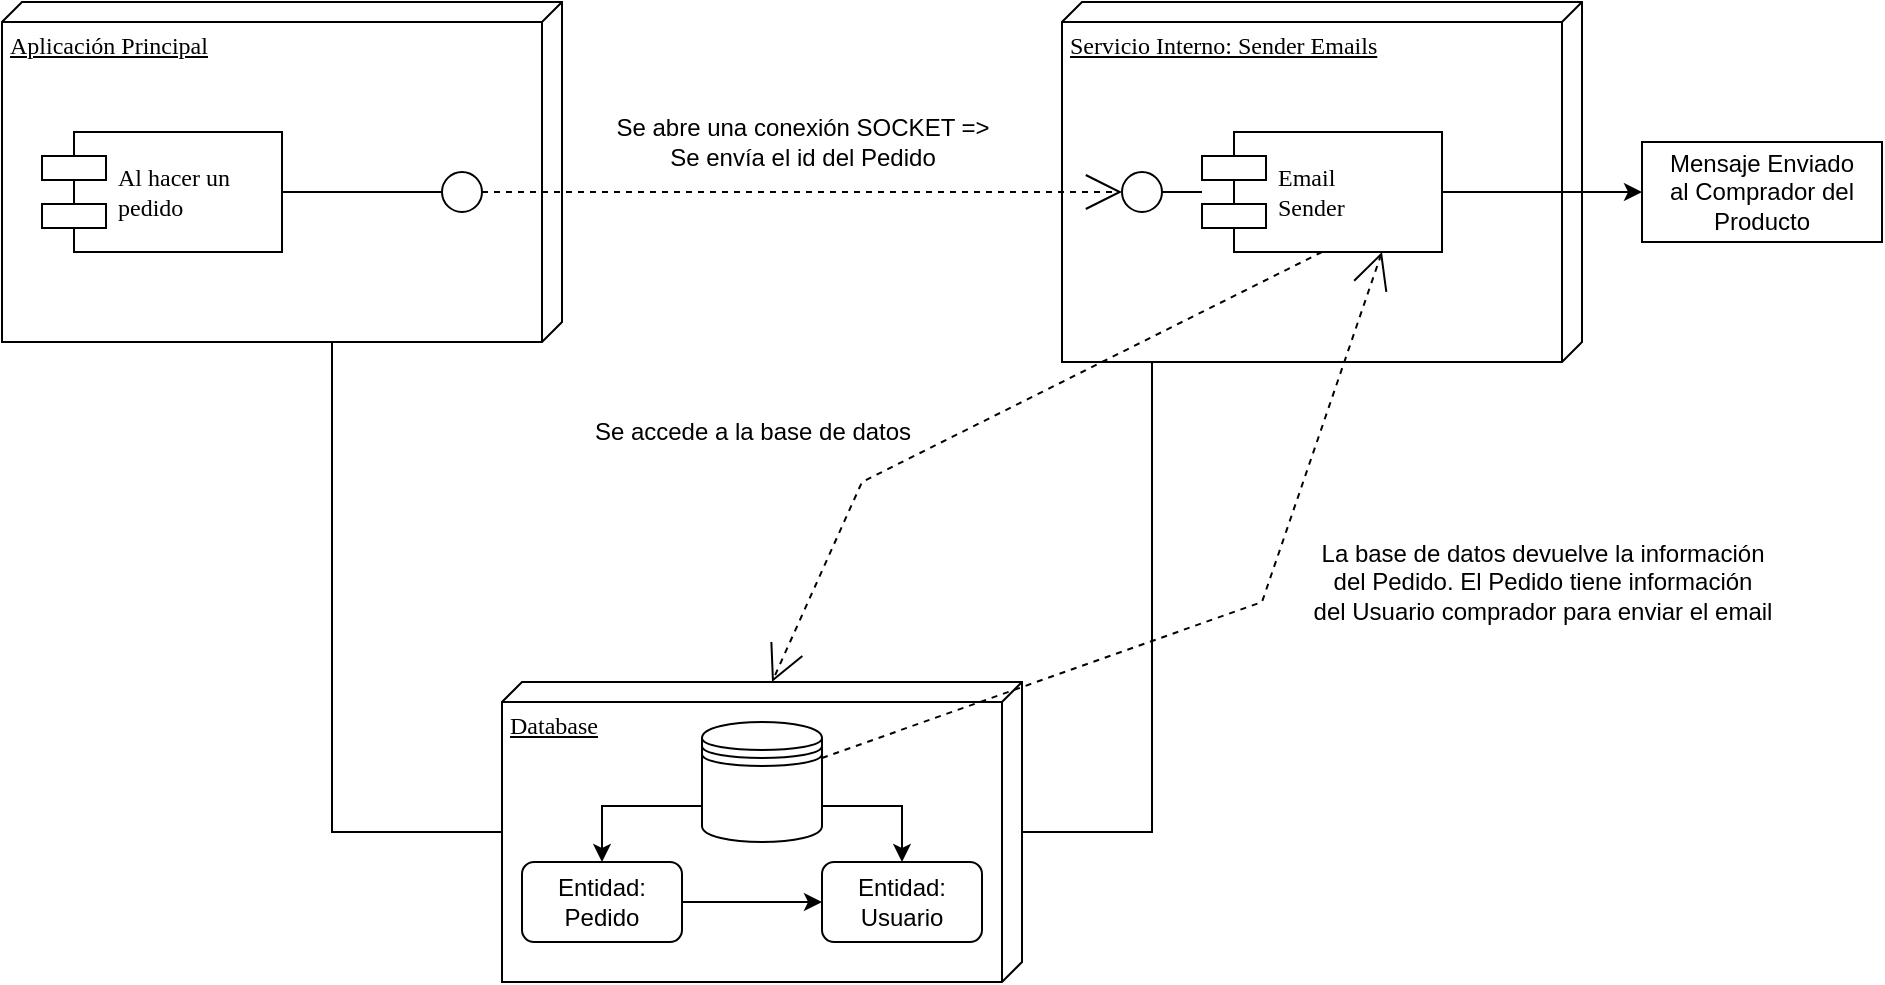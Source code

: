 <mxfile version="12.9.4" type="device"><diagram name="Page-1" id="5f0bae14-7c28-e335-631c-24af17079c00"><mxGraphModel dx="1426" dy="699" grid="1" gridSize="10" guides="1" tooltips="1" connect="1" arrows="1" fold="1" page="1" pageScale="1" pageWidth="1100" pageHeight="850" background="#ffffff" math="0" shadow="0"><root><mxCell id="0"/><mxCell id="1" parent="0"/><mxCell id="39150e848f15840c-1" value="Aplicación Principal" style="verticalAlign=top;align=left;spacingTop=8;spacingLeft=2;spacingRight=12;shape=cube;size=10;direction=south;fontStyle=4;html=1;rounded=0;shadow=0;comic=0;labelBackgroundColor=none;strokeWidth=1;fontFamily=Verdana;fontSize=12" parent="1" vertex="1"><mxGeometry x="120" y="70" width="280" height="170" as="geometry"/></mxCell><mxCell id="39150e848f15840c-2" value="Servicio Interno: Sender Emails" style="verticalAlign=top;align=left;spacingTop=8;spacingLeft=2;spacingRight=12;shape=cube;size=10;direction=south;fontStyle=4;html=1;rounded=0;shadow=0;comic=0;labelBackgroundColor=none;strokeWidth=1;fontFamily=Verdana;fontSize=12" parent="1" vertex="1"><mxGeometry x="650" y="70" width="260" height="180" as="geometry"/></mxCell><mxCell id="39150e848f15840c-3" value="Database" style="verticalAlign=top;align=left;spacingTop=8;spacingLeft=2;spacingRight=12;shape=cube;size=10;direction=south;fontStyle=4;html=1;rounded=0;shadow=0;comic=0;labelBackgroundColor=none;strokeWidth=1;fontFamily=Verdana;fontSize=12" parent="1" vertex="1"><mxGeometry x="370" y="410" width="260" height="150" as="geometry"/></mxCell><mxCell id="39150e848f15840c-5" value="Al hacer un &lt;br&gt;pedido" style="shape=component;align=left;spacingLeft=36;rounded=0;shadow=0;comic=0;labelBackgroundColor=none;strokeWidth=1;fontFamily=Verdana;fontSize=12;html=1;" parent="1" vertex="1"><mxGeometry x="140" y="135" width="120" height="60" as="geometry"/></mxCell><mxCell id="39150e848f15840c-6" value="" style="ellipse;whiteSpace=wrap;html=1;rounded=0;shadow=0;comic=0;labelBackgroundColor=none;strokeWidth=1;fontFamily=Verdana;fontSize=12;align=center;" parent="1" vertex="1"><mxGeometry x="340" y="155" width="20" height="20" as="geometry"/></mxCell><mxCell id="fkCOs209nruLC7qTIQw--10" style="edgeStyle=orthogonalEdgeStyle;rounded=0;orthogonalLoop=1;jettySize=auto;html=1;entryX=0;entryY=0.5;entryDx=0;entryDy=0;" edge="1" parent="1" source="39150e848f15840c-7" target="fkCOs209nruLC7qTIQw--8"><mxGeometry relative="1" as="geometry"/></mxCell><mxCell id="39150e848f15840c-7" value="Email &lt;br&gt;Sender" style="shape=component;align=left;spacingLeft=36;rounded=0;shadow=0;comic=0;labelBackgroundColor=none;strokeWidth=1;fontFamily=Verdana;fontSize=12;html=1;" parent="1" vertex="1"><mxGeometry x="720" y="135" width="120" height="60" as="geometry"/></mxCell><mxCell id="39150e848f15840c-9" value="" style="ellipse;whiteSpace=wrap;html=1;rounded=0;shadow=0;comic=0;labelBackgroundColor=none;strokeWidth=1;fontFamily=Verdana;fontSize=12;align=center;" parent="1" vertex="1"><mxGeometry x="680" y="155" width="20" height="20" as="geometry"/></mxCell><mxCell id="39150e848f15840c-11" style="edgeStyle=none;rounded=0;html=1;dashed=1;labelBackgroundColor=none;startArrow=none;startFill=0;startSize=8;endArrow=open;endFill=0;endSize=16;fontFamily=Verdana;fontSize=12;entryX=0;entryY=0.5;entryDx=0;entryDy=0;exitX=1;exitY=0.5;exitDx=0;exitDy=0;" parent="1" source="39150e848f15840c-6" target="39150e848f15840c-9" edge="1"><mxGeometry relative="1" as="geometry"><mxPoint x="170" y="300" as="sourcePoint"/><mxPoint x="490" y="165" as="targetPoint"/></mxGeometry></mxCell><mxCell id="39150e848f15840c-12" style="edgeStyle=none;rounded=0;html=1;dashed=1;labelBackgroundColor=none;startArrow=none;startFill=0;startSize=8;endArrow=open;endFill=0;endSize=16;fontFamily=Verdana;fontSize=12;exitX=0.5;exitY=1;exitDx=0;exitDy=0;entryX=0;entryY=0;entryDx=0;entryDy=125;entryPerimeter=0;" parent="1" source="39150e848f15840c-7" target="39150e848f15840c-3" edge="1"><mxGeometry relative="1" as="geometry"><mxPoint x="640" y="320" as="targetPoint"/><Array as="points"><mxPoint x="550" y="310"/></Array></mxGeometry></mxCell><mxCell id="39150e848f15840c-13" style="edgeStyle=elbowEdgeStyle;rounded=0;html=1;labelBackgroundColor=none;startArrow=none;startFill=0;startSize=8;endArrow=none;endFill=0;endSize=16;fontFamily=Verdana;fontSize=12;" parent="1" source="39150e848f15840c-9" target="39150e848f15840c-7" edge="1"><mxGeometry relative="1" as="geometry"/></mxCell><mxCell id="39150e848f15840c-14" style="edgeStyle=elbowEdgeStyle;rounded=0;html=1;labelBackgroundColor=none;startArrow=none;startFill=0;startSize=8;endArrow=none;endFill=0;endSize=16;fontFamily=Verdana;fontSize=12;" parent="1" source="39150e848f15840c-6" target="39150e848f15840c-5" edge="1"><mxGeometry relative="1" as="geometry"/></mxCell><mxCell id="39150e848f15840c-17" style="edgeStyle=orthogonalEdgeStyle;rounded=0;html=1;labelBackgroundColor=none;startArrow=none;startFill=0;startSize=8;endArrow=none;endFill=0;endSize=16;fontFamily=Verdana;fontSize=12;" parent="1" source="39150e848f15840c-3" target="39150e848f15840c-2" edge="1"><mxGeometry relative="1" as="geometry"><Array as="points"><mxPoint x="695" y="485"/></Array></mxGeometry></mxCell><mxCell id="39150e848f15840c-18" style="edgeStyle=orthogonalEdgeStyle;rounded=0;html=1;labelBackgroundColor=none;startArrow=none;startFill=0;startSize=8;endArrow=none;endFill=0;endSize=16;fontFamily=Verdana;fontSize=12;" parent="1" source="39150e848f15840c-3" target="39150e848f15840c-1" edge="1"><mxGeometry relative="1" as="geometry"><Array as="points"><mxPoint x="285" y="485"/></Array></mxGeometry></mxCell><mxCell id="fkCOs209nruLC7qTIQw--14" style="edgeStyle=orthogonalEdgeStyle;rounded=0;orthogonalLoop=1;jettySize=auto;html=1;exitX=0;exitY=0.7;exitDx=0;exitDy=0;entryX=0.5;entryY=0;entryDx=0;entryDy=0;" edge="1" parent="1" source="fkCOs209nruLC7qTIQw--2" target="fkCOs209nruLC7qTIQw--11"><mxGeometry relative="1" as="geometry"/></mxCell><mxCell id="fkCOs209nruLC7qTIQw--15" style="edgeStyle=orthogonalEdgeStyle;rounded=0;orthogonalLoop=1;jettySize=auto;html=1;exitX=1;exitY=0.7;exitDx=0;exitDy=0;entryX=0.5;entryY=0;entryDx=0;entryDy=0;" edge="1" parent="1" source="fkCOs209nruLC7qTIQw--2" target="fkCOs209nruLC7qTIQw--12"><mxGeometry relative="1" as="geometry"/></mxCell><mxCell id="fkCOs209nruLC7qTIQw--2" value="" style="shape=datastore;whiteSpace=wrap;html=1;" vertex="1" parent="1"><mxGeometry x="470" y="430" width="60" height="60" as="geometry"/></mxCell><mxCell id="fkCOs209nruLC7qTIQw--6" style="edgeStyle=none;rounded=0;html=1;dashed=1;labelBackgroundColor=none;startArrow=none;startFill=0;startSize=8;endArrow=open;endFill=0;endSize=16;fontFamily=Verdana;fontSize=12;entryX=0.75;entryY=1;entryDx=0;entryDy=0;exitX=1;exitY=0.3;exitDx=0;exitDy=0;" edge="1" parent="1" source="fkCOs209nruLC7qTIQw--2" target="39150e848f15840c-7"><mxGeometry relative="1" as="geometry"><mxPoint x="670" y="205" as="sourcePoint"/><mxPoint x="515" y="420" as="targetPoint"/><Array as="points"><mxPoint x="750" y="370"/></Array></mxGeometry></mxCell><mxCell id="fkCOs209nruLC7qTIQw--8" value="Mensaje Enviado&lt;br&gt;al Comprador del Producto" style="rounded=0;whiteSpace=wrap;html=1;" vertex="1" parent="1"><mxGeometry x="940" y="140" width="120" height="50" as="geometry"/></mxCell><mxCell id="fkCOs209nruLC7qTIQw--13" style="edgeStyle=orthogonalEdgeStyle;rounded=0;orthogonalLoop=1;jettySize=auto;html=1;" edge="1" parent="1" source="fkCOs209nruLC7qTIQw--11" target="fkCOs209nruLC7qTIQw--12"><mxGeometry relative="1" as="geometry"/></mxCell><mxCell id="fkCOs209nruLC7qTIQw--11" value="Entidad:&lt;br&gt;Pedido" style="rounded=1;whiteSpace=wrap;html=1;" vertex="1" parent="1"><mxGeometry x="380" y="500" width="80" height="40" as="geometry"/></mxCell><mxCell id="fkCOs209nruLC7qTIQw--12" value="Entidad:&lt;br&gt;Usuario" style="rounded=1;whiteSpace=wrap;html=1;" vertex="1" parent="1"><mxGeometry x="530" y="500" width="80" height="40" as="geometry"/></mxCell><mxCell id="fkCOs209nruLC7qTIQw--16" value="Se abre una conexión SOCKET =&amp;gt;&lt;br&gt;Se envía el id del Pedido" style="text;html=1;align=center;verticalAlign=middle;resizable=0;points=[];autosize=1;" vertex="1" parent="1"><mxGeometry x="420" y="125" width="200" height="30" as="geometry"/></mxCell><mxCell id="fkCOs209nruLC7qTIQw--17" value="Se accede a la base de datos" style="text;html=1;align=center;verticalAlign=middle;resizable=0;points=[];autosize=1;rotation=0;" vertex="1" parent="1"><mxGeometry x="410" y="275" width="170" height="20" as="geometry"/></mxCell><mxCell id="fkCOs209nruLC7qTIQw--18" value="La base de datos devuelve la información &lt;br&gt;del Pedido. El Pedido tiene información &lt;br&gt;del Usuario comprador para enviar el email" style="text;html=1;align=center;verticalAlign=middle;resizable=0;points=[];autosize=1;rotation=0;" vertex="1" parent="1"><mxGeometry x="770" y="335" width="240" height="50" as="geometry"/></mxCell></root></mxGraphModel></diagram></mxfile>